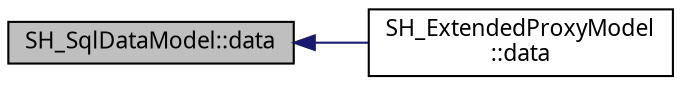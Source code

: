 digraph "SH_SqlDataModel::data"
{
 // INTERACTIVE_SVG=YES
  bgcolor="transparent";
  edge [fontname="Verdana",fontsize="11",labelfontname="Verdana",labelfontsize="11"];
  node [fontname="Verdana",fontsize="11",shape=record];
  rankdir="LR";
  Node1 [label="SH_SqlDataModel::data",height=0.2,width=0.4,color="black", fillcolor="grey75", style="filled" fontcolor="black"];
  Node1 -> Node2 [dir="back",color="midnightblue",fontsize="11",style="solid"];
  Node2 [label="SH_ExtendedProxyModel\l::data",height=0.2,width=0.4,color="black",URL="$classSH__ExtendedProxyModel.html#afbc947efbe1107fc5bf8926c52902a1c"];
}
